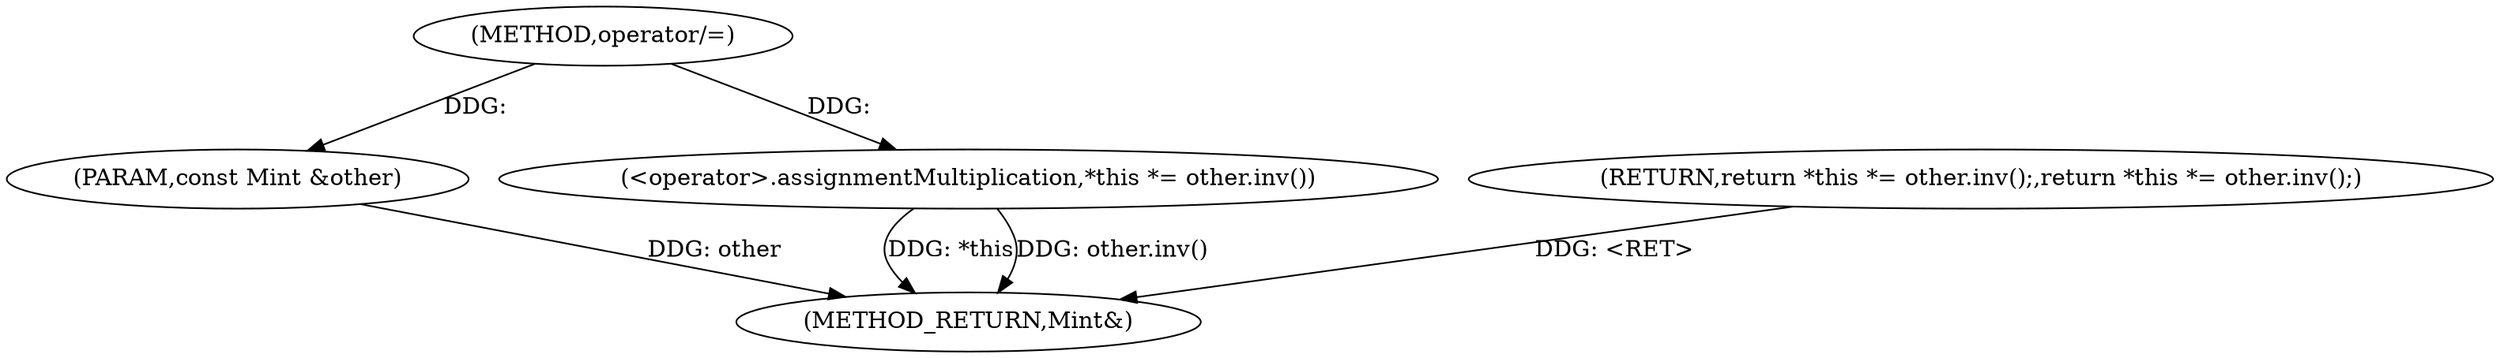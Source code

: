 digraph "operator/=" {  
"1000944" [label = "(METHOD,operator/=)" ]
"1000952" [label = "(METHOD_RETURN,Mint&)" ]
"1000945" [label = "(PARAM,const Mint &other)" ]
"1000947" [label = "(RETURN,return *this *= other.inv();,return *this *= other.inv();)" ]
"1000948" [label = "(<operator>.assignmentMultiplication,*this *= other.inv())" ]
  "1000947" -> "1000952"  [ label = "DDG: <RET>"] 
  "1000945" -> "1000952"  [ label = "DDG: other"] 
  "1000948" -> "1000952"  [ label = "DDG: *this"] 
  "1000948" -> "1000952"  [ label = "DDG: other.inv()"] 
  "1000944" -> "1000945"  [ label = "DDG: "] 
  "1000944" -> "1000948"  [ label = "DDG: "] 
}
